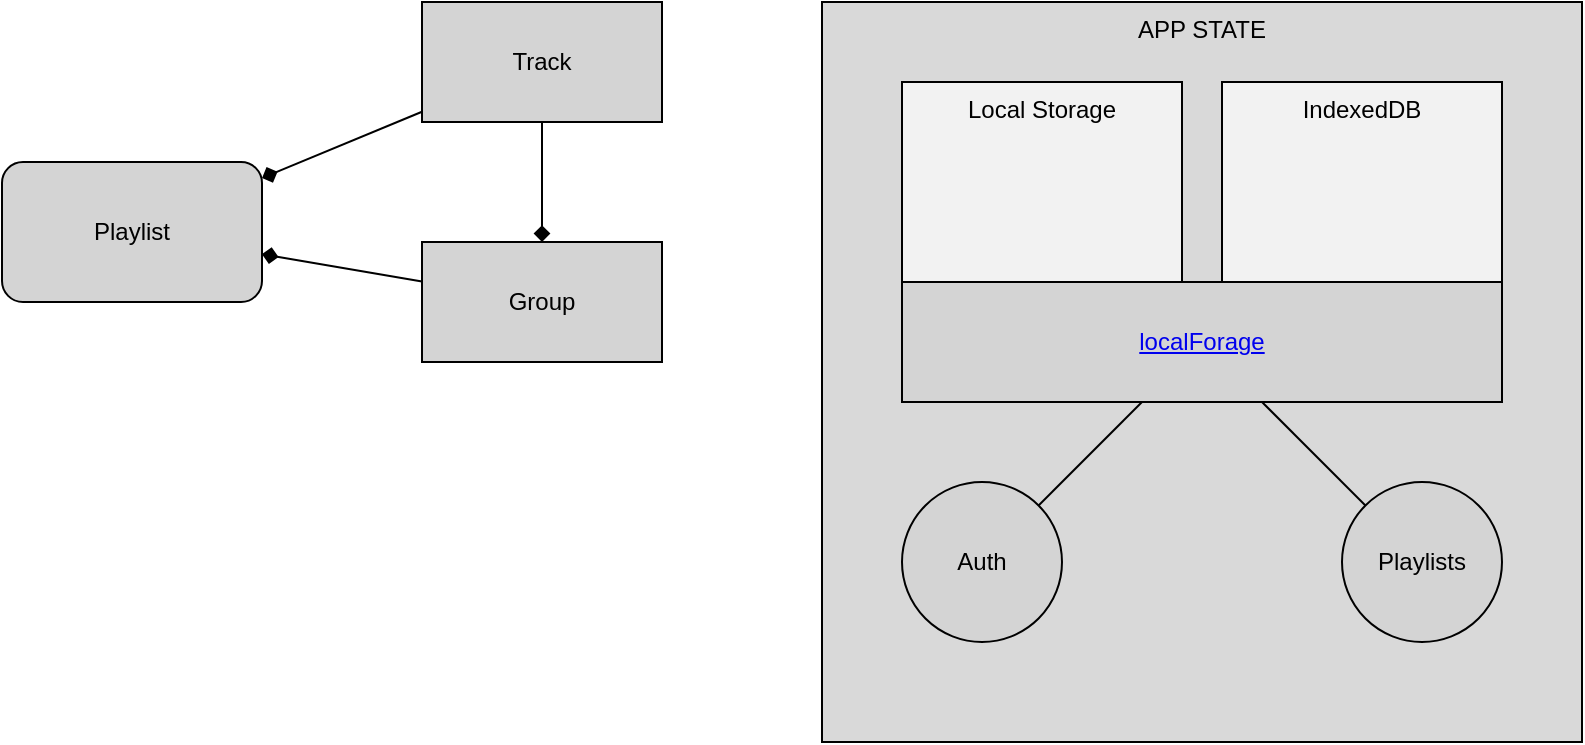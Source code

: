 <mxfile version="13.7.9" type="device"><diagram id="CIt-cNY4qnL6905kqxfx" name="Page-1"><mxGraphModel dx="1038" dy="608" grid="1" gridSize="10" guides="1" tooltips="1" connect="1" arrows="1" fold="1" page="1" pageScale="1" pageWidth="827" pageHeight="1169" math="0" shadow="0"><root><mxCell id="0"/><mxCell id="1" parent="0"/><mxCell id="BQauri6XxnrbJ-XVgv5B-24" value="APP STATE" style="rounded=0;whiteSpace=wrap;html=1;labelBackgroundColor=none;strokeColor=#000000;fillColor=#D9D9D9;verticalAlign=top;" parent="1" vertex="1"><mxGeometry x="440" y="40" width="380" height="370" as="geometry"/></mxCell><mxCell id="BQauri6XxnrbJ-XVgv5B-25" value="Local Storage" style="rounded=0;whiteSpace=wrap;html=1;labelBackgroundColor=none;verticalAlign=top;fillColor=#F2F2F2;" parent="1" vertex="1"><mxGeometry x="480" y="80" width="140" height="120" as="geometry"/></mxCell><mxCell id="BQauri6XxnrbJ-XVgv5B-26" value="IndexedDB" style="rounded=0;whiteSpace=wrap;html=1;labelBackgroundColor=none;verticalAlign=top;fillColor=#F2F2F2;" parent="1" vertex="1"><mxGeometry x="640" y="80" width="140" height="120" as="geometry"/></mxCell><mxCell id="BQauri6XxnrbJ-XVgv5B-27" style="rounded=0;orthogonalLoop=1;jettySize=auto;html=1;endArrow=none;endFill=0;" parent="1" source="BQauri6XxnrbJ-XVgv5B-29" target="BQauri6XxnrbJ-XVgv5B-30" edge="1"><mxGeometry relative="1" as="geometry"/></mxCell><mxCell id="BQauri6XxnrbJ-XVgv5B-28" style="edgeStyle=none;rounded=0;orthogonalLoop=1;jettySize=auto;html=1;endArrow=none;endFill=0;" parent="1" source="BQauri6XxnrbJ-XVgv5B-29" target="BQauri6XxnrbJ-XVgv5B-31" edge="1"><mxGeometry relative="1" as="geometry"/></mxCell><mxCell id="BQauri6XxnrbJ-XVgv5B-29" value="&lt;a href=&quot;https://github.com/localForage/localForage&quot;&gt;localForage&lt;/a&gt;" style="rounded=0;whiteSpace=wrap;html=1;labelBackgroundColor=none;fillColor=#D4D4D4;" parent="1" vertex="1"><mxGeometry x="480" y="180" width="300" height="60" as="geometry"/></mxCell><mxCell id="BQauri6XxnrbJ-XVgv5B-30" value="Playlists" style="ellipse;whiteSpace=wrap;html=1;aspect=fixed;labelBackgroundColor=none;strokeColor=#000000;fillColor=#D4D4D4;" parent="1" vertex="1"><mxGeometry x="700" y="280" width="80" height="80" as="geometry"/></mxCell><mxCell id="BQauri6XxnrbJ-XVgv5B-31" value="Auth" style="ellipse;whiteSpace=wrap;html=1;aspect=fixed;labelBackgroundColor=none;strokeColor=#000000;fillColor=#D4D4D4;" parent="1" vertex="1"><mxGeometry x="480" y="280" width="80" height="80" as="geometry"/></mxCell><mxCell id="BQauri6XxnrbJ-XVgv5B-37" style="edgeStyle=none;rounded=0;orthogonalLoop=1;jettySize=auto;html=1;startArrow=diamond;startFill=1;endArrow=none;endFill=0;" parent="1" source="BQauri6XxnrbJ-XVgv5B-32" target="BQauri6XxnrbJ-XVgv5B-35" edge="1"><mxGeometry relative="1" as="geometry"/></mxCell><mxCell id="BQauri6XxnrbJ-XVgv5B-39" style="edgeStyle=none;rounded=0;orthogonalLoop=1;jettySize=auto;html=1;startArrow=diamond;startFill=1;endArrow=none;endFill=0;" parent="1" source="BQauri6XxnrbJ-XVgv5B-32" target="BQauri6XxnrbJ-XVgv5B-34" edge="1"><mxGeometry relative="1" as="geometry"/></mxCell><mxCell id="BQauri6XxnrbJ-XVgv5B-32" value="Playlist" style="rounded=1;whiteSpace=wrap;html=1;labelBackgroundColor=none;strokeColor=#000000;fillColor=#D4D4D4;verticalAlign=middle;" parent="1" vertex="1"><mxGeometry x="30" y="120" width="130" height="70" as="geometry"/></mxCell><mxCell id="BQauri6XxnrbJ-XVgv5B-38" style="edgeStyle=none;rounded=0;orthogonalLoop=1;jettySize=auto;html=1;startArrow=diamond;startFill=1;endArrow=none;endFill=0;" parent="1" source="BQauri6XxnrbJ-XVgv5B-34" target="BQauri6XxnrbJ-XVgv5B-35" edge="1"><mxGeometry relative="1" as="geometry"/></mxCell><mxCell id="BQauri6XxnrbJ-XVgv5B-34" value="Group" style="rounded=0;whiteSpace=wrap;html=1;labelBackgroundColor=none;strokeColor=#000000;fillColor=#D4D4D4;gradientColor=none;" parent="1" vertex="1"><mxGeometry x="240" y="160" width="120" height="60" as="geometry"/></mxCell><mxCell id="BQauri6XxnrbJ-XVgv5B-35" value="Track" style="rounded=0;whiteSpace=wrap;html=1;labelBackgroundColor=none;strokeColor=#000000;fillColor=#D4D4D4;gradientColor=none;" parent="1" vertex="1"><mxGeometry x="240" y="40" width="120" height="60" as="geometry"/></mxCell></root></mxGraphModel></diagram></mxfile>